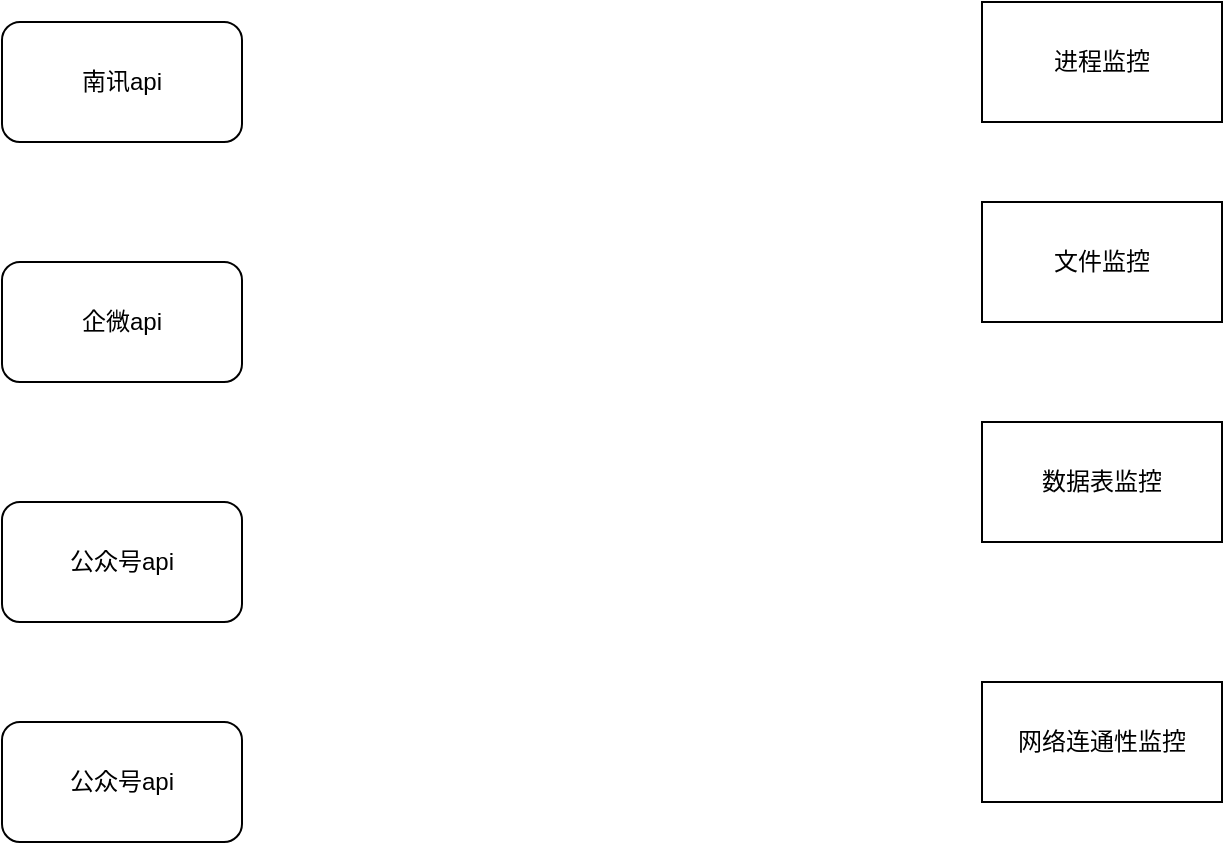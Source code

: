 <mxfile version="22.0.8" type="github">
  <diagram name="第 1 页" id="xv_8_rkUy1ZQQ19TQxu1">
    <mxGraphModel dx="984" dy="555" grid="1" gridSize="10" guides="1" tooltips="1" connect="1" arrows="1" fold="1" page="1" pageScale="1" pageWidth="1700" pageHeight="1100" math="0" shadow="0">
      <root>
        <mxCell id="0" />
        <mxCell id="1" parent="0" />
        <mxCell id="GxQBhbGdzFd3UNVEvxWp-1" value="南讯api" style="rounded=1;whiteSpace=wrap;html=1;" vertex="1" parent="1">
          <mxGeometry x="250" y="110" width="120" height="60" as="geometry" />
        </mxCell>
        <mxCell id="GxQBhbGdzFd3UNVEvxWp-2" value="企微api" style="rounded=1;whiteSpace=wrap;html=1;" vertex="1" parent="1">
          <mxGeometry x="250" y="230" width="120" height="60" as="geometry" />
        </mxCell>
        <mxCell id="GxQBhbGdzFd3UNVEvxWp-3" value="公众号api" style="rounded=1;whiteSpace=wrap;html=1;" vertex="1" parent="1">
          <mxGeometry x="250" y="350" width="120" height="60" as="geometry" />
        </mxCell>
        <mxCell id="GxQBhbGdzFd3UNVEvxWp-4" value="公众号api" style="rounded=1;whiteSpace=wrap;html=1;" vertex="1" parent="1">
          <mxGeometry x="250" y="460" width="120" height="60" as="geometry" />
        </mxCell>
        <mxCell id="GxQBhbGdzFd3UNVEvxWp-5" value="进程监控" style="rounded=0;whiteSpace=wrap;html=1;" vertex="1" parent="1">
          <mxGeometry x="740" y="100" width="120" height="60" as="geometry" />
        </mxCell>
        <mxCell id="GxQBhbGdzFd3UNVEvxWp-6" value="文件监控" style="rounded=0;whiteSpace=wrap;html=1;" vertex="1" parent="1">
          <mxGeometry x="740" y="200" width="120" height="60" as="geometry" />
        </mxCell>
        <mxCell id="GxQBhbGdzFd3UNVEvxWp-7" value="数据表监控" style="rounded=0;whiteSpace=wrap;html=1;" vertex="1" parent="1">
          <mxGeometry x="740" y="310" width="120" height="60" as="geometry" />
        </mxCell>
        <mxCell id="GxQBhbGdzFd3UNVEvxWp-8" value="网络连通性监控" style="rounded=0;whiteSpace=wrap;html=1;" vertex="1" parent="1">
          <mxGeometry x="740" y="440" width="120" height="60" as="geometry" />
        </mxCell>
      </root>
    </mxGraphModel>
  </diagram>
</mxfile>
